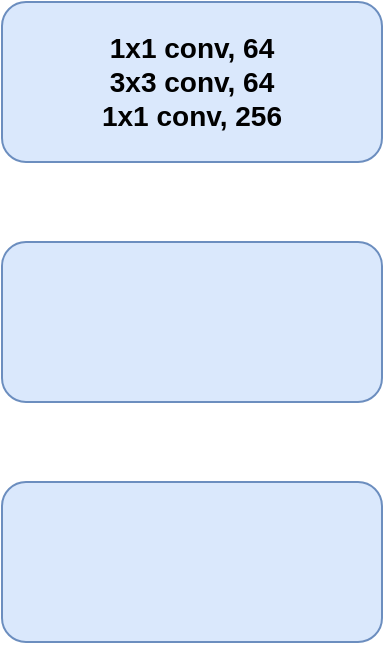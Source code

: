 <mxfile version="18.0.6" type="github">
  <diagram id="dfak9P4aBg5VRGbrMjbS" name="Page-1">
    <mxGraphModel dx="946" dy="620" grid="1" gridSize="10" guides="1" tooltips="1" connect="1" arrows="1" fold="1" page="1" pageScale="1" pageWidth="827" pageHeight="1169" math="0" shadow="0">
      <root>
        <mxCell id="0" />
        <mxCell id="1" parent="0" />
        <mxCell id="v1O0bBh__z1E16P5YVnx-1" value="&lt;b style=&quot;font-size: 14px;&quot;&gt;1x1 conv, 64&lt;br&gt;3x3 conv, 64&lt;br&gt;1x1 conv, 256&lt;br&gt;&lt;/b&gt;" style="whiteSpace=wrap;html=1;fillColor=#dae8fc;strokeColor=#6c8ebf;imageAspect=1;rounded=1;" vertex="1" parent="1">
          <mxGeometry x="220" y="50" width="190" height="80" as="geometry" />
        </mxCell>
        <mxCell id="v1O0bBh__z1E16P5YVnx-2" value="" style="whiteSpace=wrap;html=1;fillColor=#dae8fc;strokeColor=#6c8ebf;imageAspect=1;rounded=1;" vertex="1" parent="1">
          <mxGeometry x="220" y="170" width="190" height="80" as="geometry" />
        </mxCell>
        <mxCell id="v1O0bBh__z1E16P5YVnx-3" value="" style="whiteSpace=wrap;html=1;fillColor=#dae8fc;strokeColor=#6c8ebf;imageAspect=1;rounded=1;" vertex="1" parent="1">
          <mxGeometry x="220" y="290" width="190" height="80" as="geometry" />
        </mxCell>
      </root>
    </mxGraphModel>
  </diagram>
</mxfile>
